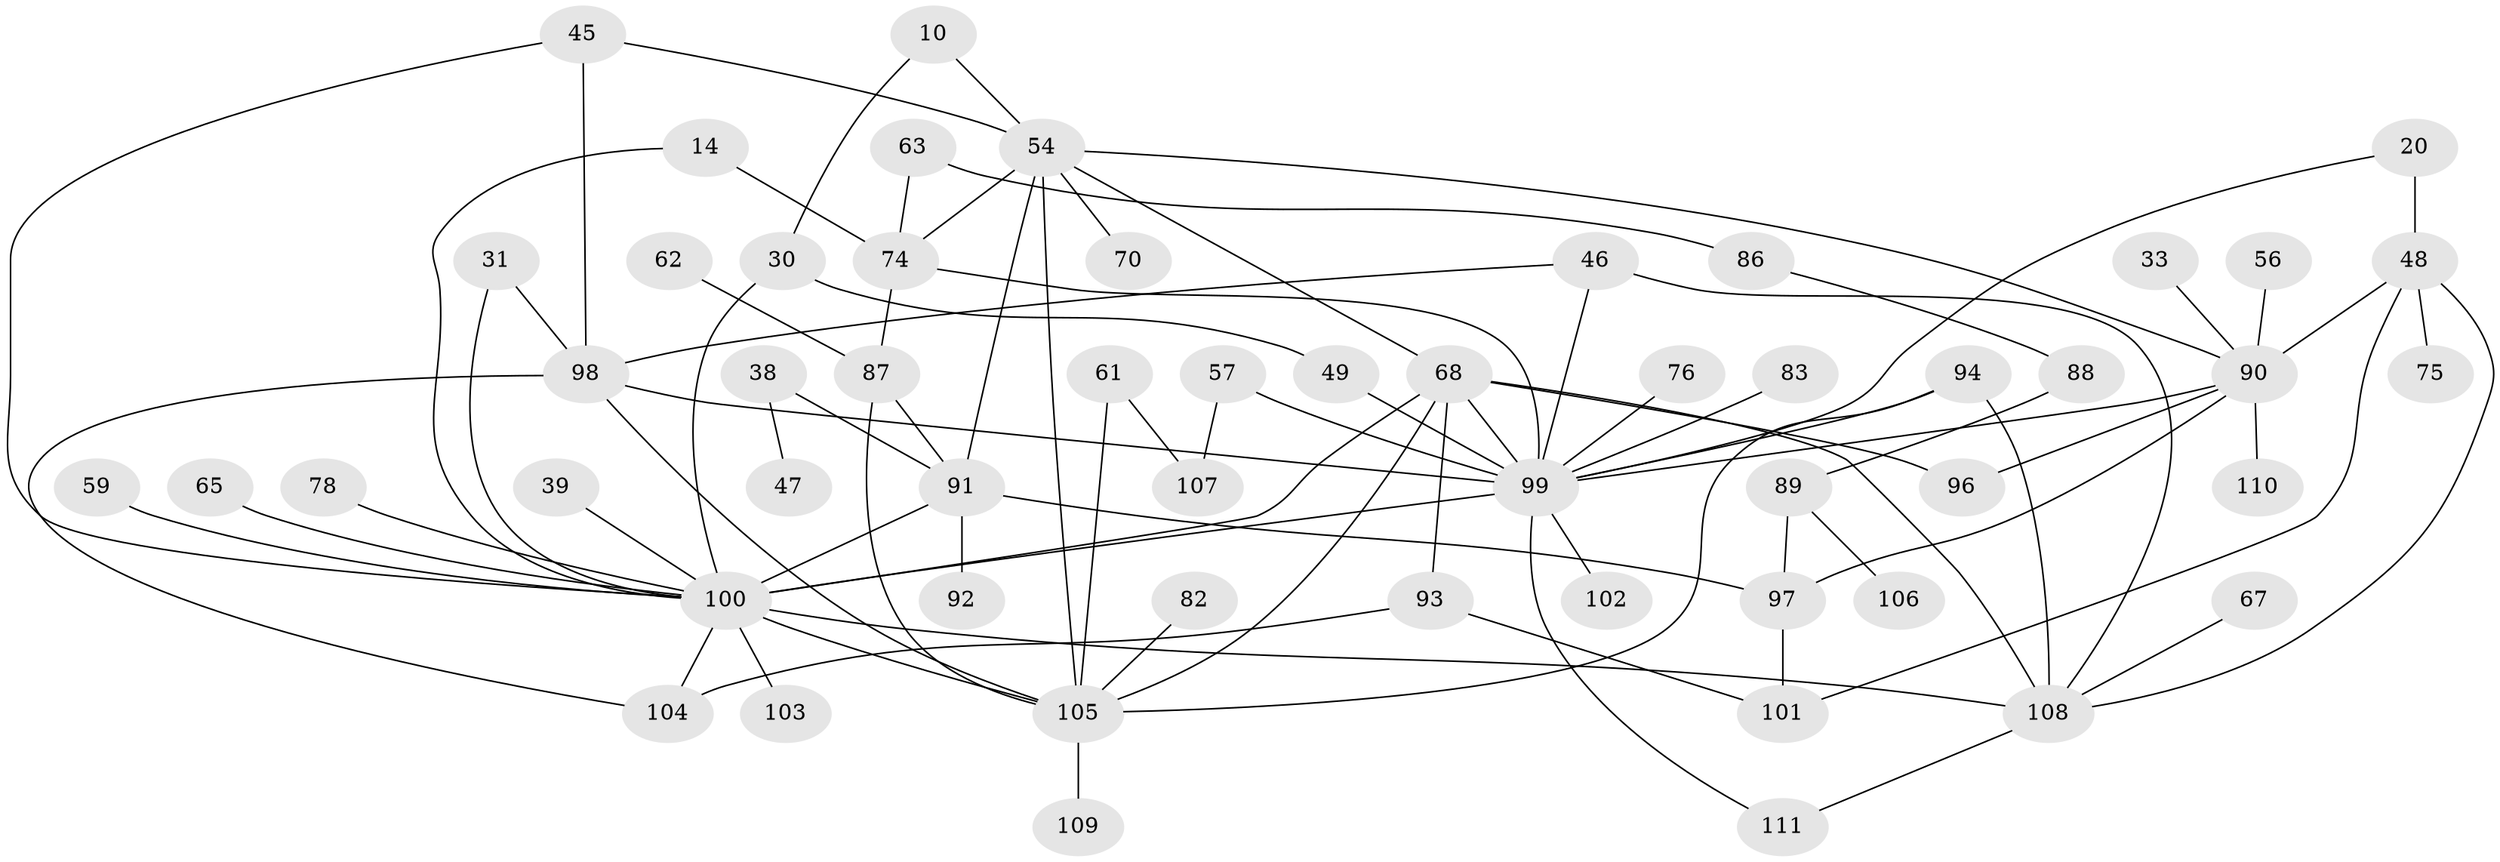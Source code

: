 // original degree distribution, {4: 0.13513513513513514, 5: 0.10810810810810811, 8: 0.009009009009009009, 6: 0.02702702702702703, 9: 0.009009009009009009, 3: 0.26126126126126126, 2: 0.25225225225225223, 7: 0.018018018018018018, 1: 0.18018018018018017}
// Generated by graph-tools (version 1.1) at 2025/41/03/09/25 04:41:37]
// undirected, 55 vertices, 85 edges
graph export_dot {
graph [start="1"]
  node [color=gray90,style=filled];
  10;
  14;
  20;
  30 [super="+9"];
  31;
  33;
  38;
  39;
  45;
  46 [super="+29"];
  47;
  48 [super="+18"];
  49;
  54 [super="+34+4"];
  56;
  57;
  59;
  61;
  62;
  63;
  65;
  67;
  68 [super="+2+26"];
  70;
  74 [super="+66"];
  75;
  76;
  78;
  82;
  83;
  86;
  87 [super="+36+53"];
  88;
  89;
  90 [super="+22"];
  91 [super="+8+81"];
  92;
  93;
  94;
  96 [super="+95"];
  97 [super="+84"];
  98 [super="+42+52"];
  99 [super="+80+19+41+85+79"];
  100 [super="+12+77+73"];
  101;
  102;
  103;
  104 [super="+44"];
  105 [super="+28+64+72"];
  106;
  107;
  108 [super="+58+3"];
  109;
  110;
  111;
  10 -- 30;
  10 -- 54;
  14 -- 100;
  14 -- 74;
  20 -- 48 [weight=2];
  20 -- 99;
  30 -- 49 [weight=2];
  30 -- 100;
  31 -- 98 [weight=2];
  31 -- 100;
  33 -- 90;
  38 -- 47;
  38 -- 91;
  39 -- 100;
  45 -- 98;
  45 -- 54;
  45 -- 100;
  46 -- 98 [weight=2];
  46 -- 108;
  46 -- 99 [weight=3];
  48 -- 90;
  48 -- 101;
  48 -- 75;
  48 -- 108 [weight=2];
  49 -- 99 [weight=2];
  54 -- 70;
  54 -- 91;
  54 -- 68 [weight=3];
  54 -- 90;
  54 -- 105;
  54 -- 74 [weight=2];
  56 -- 90;
  57 -- 107;
  57 -- 99;
  59 -- 100;
  61 -- 107;
  61 -- 105;
  62 -- 87;
  63 -- 86;
  63 -- 74;
  65 -- 100;
  67 -- 108;
  68 -- 105 [weight=2];
  68 -- 96 [weight=2];
  68 -- 100;
  68 -- 108 [weight=2];
  68 -- 93;
  68 -- 99;
  74 -- 99 [weight=2];
  74 -- 87 [weight=2];
  76 -- 99;
  78 -- 100;
  82 -- 105;
  83 -- 99 [weight=2];
  86 -- 88;
  87 -- 91;
  87 -- 105;
  88 -- 89;
  89 -- 106;
  89 -- 97;
  90 -- 97;
  90 -- 110;
  90 -- 96;
  90 -- 99;
  91 -- 92;
  91 -- 97 [weight=2];
  91 -- 100 [weight=4];
  93 -- 101;
  93 -- 104;
  94 -- 105;
  94 -- 108;
  94 -- 99;
  97 -- 101;
  98 -- 104;
  98 -- 105;
  98 -- 99;
  99 -- 100 [weight=4];
  99 -- 102;
  99 -- 111;
  100 -- 103;
  100 -- 104;
  100 -- 105 [weight=2];
  100 -- 108;
  105 -- 109;
  108 -- 111;
}
